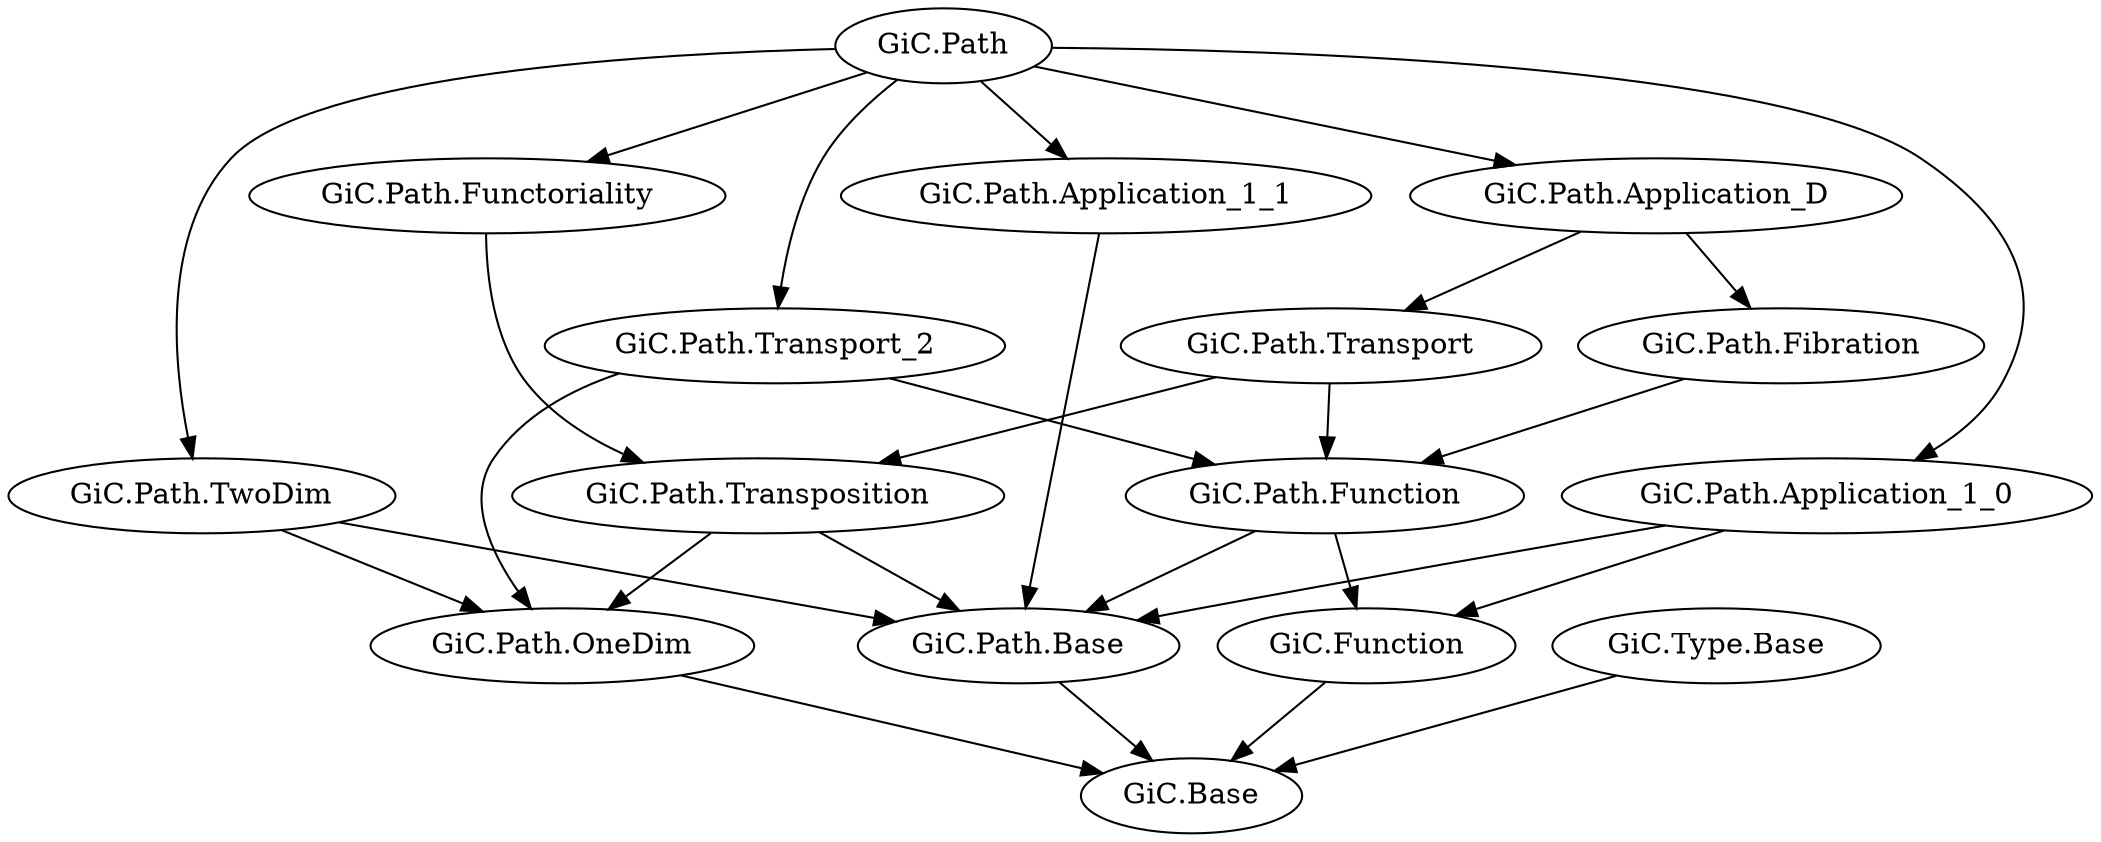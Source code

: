 digraph dependency_graph_tred {
  # GiC.Base

  # GiC.Function
  "GiC.Function" -> "GiC.Base";

  # GiC.Path.Base
  "GiC.Path.Base" -> "GiC.Base";

  # GiC.Path.Function
  "GiC.Path.Function" -> "GiC.Function";
  "GiC.Path.Function" -> "GiC.Path.Base";

  # GiC.Path.OneDim
  "GiC.Path.OneDim" -> "GiC.Base";

  # GiC.Path.TwoDim
  "GiC.Path.TwoDim" -> "GiC.Path.Base";
  "GiC.Path.TwoDim" -> "GiC.Path.OneDim";

  # GiC.Path.Transposition
  "GiC.Path.Transposition" -> "GiC.Path.Base";
  "GiC.Path.Transposition" -> "GiC.Path.OneDim";

  # GiC.Path.Functoriality
  "GiC.Path.Functoriality" -> "GiC.Path.Transposition";

  # GiC.Path.Application_1_0
  "GiC.Path.Application_1_0" -> "GiC.Function";
  "GiC.Path.Application_1_0" -> "GiC.Path.Base";

  # GiC.Path.Application_1_1
  "GiC.Path.Application_1_1" -> "GiC.Path.Base";

  # GiC.Path.Transport
  "GiC.Path.Transport" -> "GiC.Path.Function";
  "GiC.Path.Transport" -> "GiC.Path.Transposition";

  # GiC.Path.Fibration
  "GiC.Path.Fibration" -> "GiC.Path.Function";

  # GiC.Path.Transport_2
  "GiC.Path.Transport_2" -> "GiC.Path.Function";
  "GiC.Path.Transport_2" -> "GiC.Path.OneDim";

  # GiC.Path.Application_D
  "GiC.Path.Application_D" -> "GiC.Path.Transport";
  "GiC.Path.Application_D" -> "GiC.Path.Fibration";

  # GiC.Path
  "GiC.Path" -> "GiC.Path.TwoDim";
  "GiC.Path" -> "GiC.Path.Functoriality";
  "GiC.Path" -> "GiC.Path.Application_1_0";
  "GiC.Path" -> "GiC.Path.Application_1_1";
  "GiC.Path" -> "GiC.Path.Transport_2";
  "GiC.Path" -> "GiC.Path.Application_D";

  # GiC.Type.Base
  "GiC.Type.Base" -> "GiC.Base";
}
